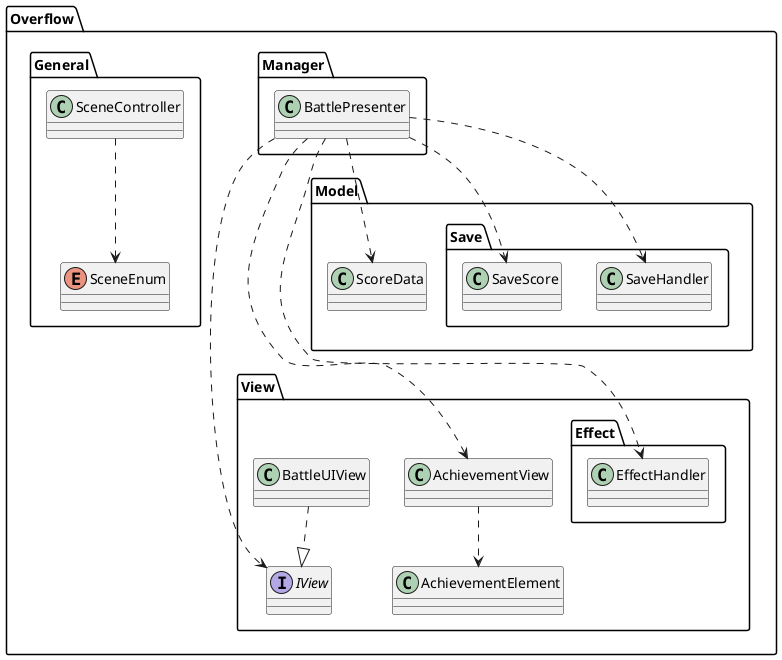 ﻿@startuml
'https://plantuml.com/class-diagram

namespace Overflow.View{
interface IView
    class BattleUIView
    class AchievementView
    
    BattleUIView..|>IView
    AchievementView..>AchievementElement
}

namespace Overflow.View.Effect{
    class EffectHandler
}

namespace Overflow.Manager{
    class BattlePresenter 
            
    BattlePresenter....>Overflow.View.IView
    BattlePresenter..>Overflow.View.AchievementView
    BattlePresenter..>Overflow.Model.Save.SaveHandler
    BattlePresenter..>Overflow.Model.ScoreData
    BattlePresenter..>Overflow.Model.Save.SaveScore
    BattlePresenter..>Overflow.View.Effect.EffectHandler
}

namespace Overflow.Model{
    class ScoreData{}
    }

namespace Overflow.Model.Save{
    class SaveHandler
    class SaveScore
}

namespace Overflow.General{
    class SceneController
    enum SceneEnum
    
    SceneController..>SceneEnum
}

@enduml